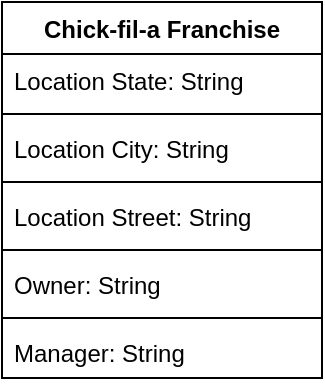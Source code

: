 <mxfile version="20.2.8" type="github">
  <diagram id="xMZvqUQl98MtYuGiwL1R" name="Page-1">
    <mxGraphModel dx="545" dy="456" grid="1" gridSize="10" guides="1" tooltips="1" connect="1" arrows="1" fold="1" page="1" pageScale="1" pageWidth="850" pageHeight="1100" math="0" shadow="0">
      <root>
        <mxCell id="0" />
        <mxCell id="1" parent="0" />
        <mxCell id="Zlc17w75IkvPci_HZcoX-1" value="Chick-fil-a Franchise" style="swimlane;fontStyle=1;align=center;verticalAlign=top;childLayout=stackLayout;horizontal=1;startSize=26;horizontalStack=0;resizeParent=1;resizeParentMax=0;resizeLast=0;collapsible=1;marginBottom=0;" vertex="1" parent="1">
          <mxGeometry x="230" y="110" width="160" height="188" as="geometry" />
        </mxCell>
        <mxCell id="Zlc17w75IkvPci_HZcoX-2" value="Location State: String" style="text;strokeColor=none;fillColor=none;align=left;verticalAlign=top;spacingLeft=4;spacingRight=4;overflow=hidden;rotatable=0;points=[[0,0.5],[1,0.5]];portConstraint=eastwest;" vertex="1" parent="Zlc17w75IkvPci_HZcoX-1">
          <mxGeometry y="26" width="160" height="26" as="geometry" />
        </mxCell>
        <mxCell id="Zlc17w75IkvPci_HZcoX-12" value="" style="line;strokeWidth=1;fillColor=none;align=left;verticalAlign=middle;spacingTop=-1;spacingLeft=3;spacingRight=3;rotatable=0;labelPosition=right;points=[];portConstraint=eastwest;strokeColor=inherit;" vertex="1" parent="Zlc17w75IkvPci_HZcoX-1">
          <mxGeometry y="52" width="160" height="8" as="geometry" />
        </mxCell>
        <mxCell id="Zlc17w75IkvPci_HZcoX-5" value="Location City: String" style="text;strokeColor=none;fillColor=none;align=left;verticalAlign=top;spacingLeft=4;spacingRight=4;overflow=hidden;rotatable=0;points=[[0,0.5],[1,0.5]];portConstraint=eastwest;" vertex="1" parent="Zlc17w75IkvPci_HZcoX-1">
          <mxGeometry y="60" width="160" height="26" as="geometry" />
        </mxCell>
        <mxCell id="Zlc17w75IkvPci_HZcoX-11" value="" style="line;strokeWidth=1;fillColor=none;align=left;verticalAlign=middle;spacingTop=-1;spacingLeft=3;spacingRight=3;rotatable=0;labelPosition=right;points=[];portConstraint=eastwest;strokeColor=inherit;" vertex="1" parent="Zlc17w75IkvPci_HZcoX-1">
          <mxGeometry y="86" width="160" height="8" as="geometry" />
        </mxCell>
        <mxCell id="Zlc17w75IkvPci_HZcoX-6" value="Location Street: String" style="text;strokeColor=none;fillColor=none;align=left;verticalAlign=top;spacingLeft=4;spacingRight=4;overflow=hidden;rotatable=0;points=[[0,0.5],[1,0.5]];portConstraint=eastwest;" vertex="1" parent="Zlc17w75IkvPci_HZcoX-1">
          <mxGeometry y="94" width="160" height="26" as="geometry" />
        </mxCell>
        <mxCell id="Zlc17w75IkvPci_HZcoX-9" value="" style="line;strokeWidth=1;fillColor=none;align=left;verticalAlign=middle;spacingTop=-1;spacingLeft=3;spacingRight=3;rotatable=0;labelPosition=right;points=[];portConstraint=eastwest;strokeColor=inherit;" vertex="1" parent="Zlc17w75IkvPci_HZcoX-1">
          <mxGeometry y="120" width="160" height="8" as="geometry" />
        </mxCell>
        <mxCell id="Zlc17w75IkvPci_HZcoX-7" value="Owner: String" style="text;strokeColor=none;fillColor=none;align=left;verticalAlign=top;spacingLeft=4;spacingRight=4;overflow=hidden;rotatable=0;points=[[0,0.5],[1,0.5]];portConstraint=eastwest;" vertex="1" parent="Zlc17w75IkvPci_HZcoX-1">
          <mxGeometry y="128" width="160" height="26" as="geometry" />
        </mxCell>
        <mxCell id="Zlc17w75IkvPci_HZcoX-3" value="" style="line;strokeWidth=1;fillColor=none;align=left;verticalAlign=middle;spacingTop=-1;spacingLeft=3;spacingRight=3;rotatable=0;labelPosition=right;points=[];portConstraint=eastwest;strokeColor=inherit;" vertex="1" parent="Zlc17w75IkvPci_HZcoX-1">
          <mxGeometry y="154" width="160" height="8" as="geometry" />
        </mxCell>
        <mxCell id="Zlc17w75IkvPci_HZcoX-8" value="Manager: String" style="text;strokeColor=none;fillColor=none;align=left;verticalAlign=top;spacingLeft=4;spacingRight=4;overflow=hidden;rotatable=0;points=[[0,0.5],[1,0.5]];portConstraint=eastwest;" vertex="1" parent="Zlc17w75IkvPci_HZcoX-1">
          <mxGeometry y="162" width="160" height="26" as="geometry" />
        </mxCell>
      </root>
    </mxGraphModel>
  </diagram>
</mxfile>
